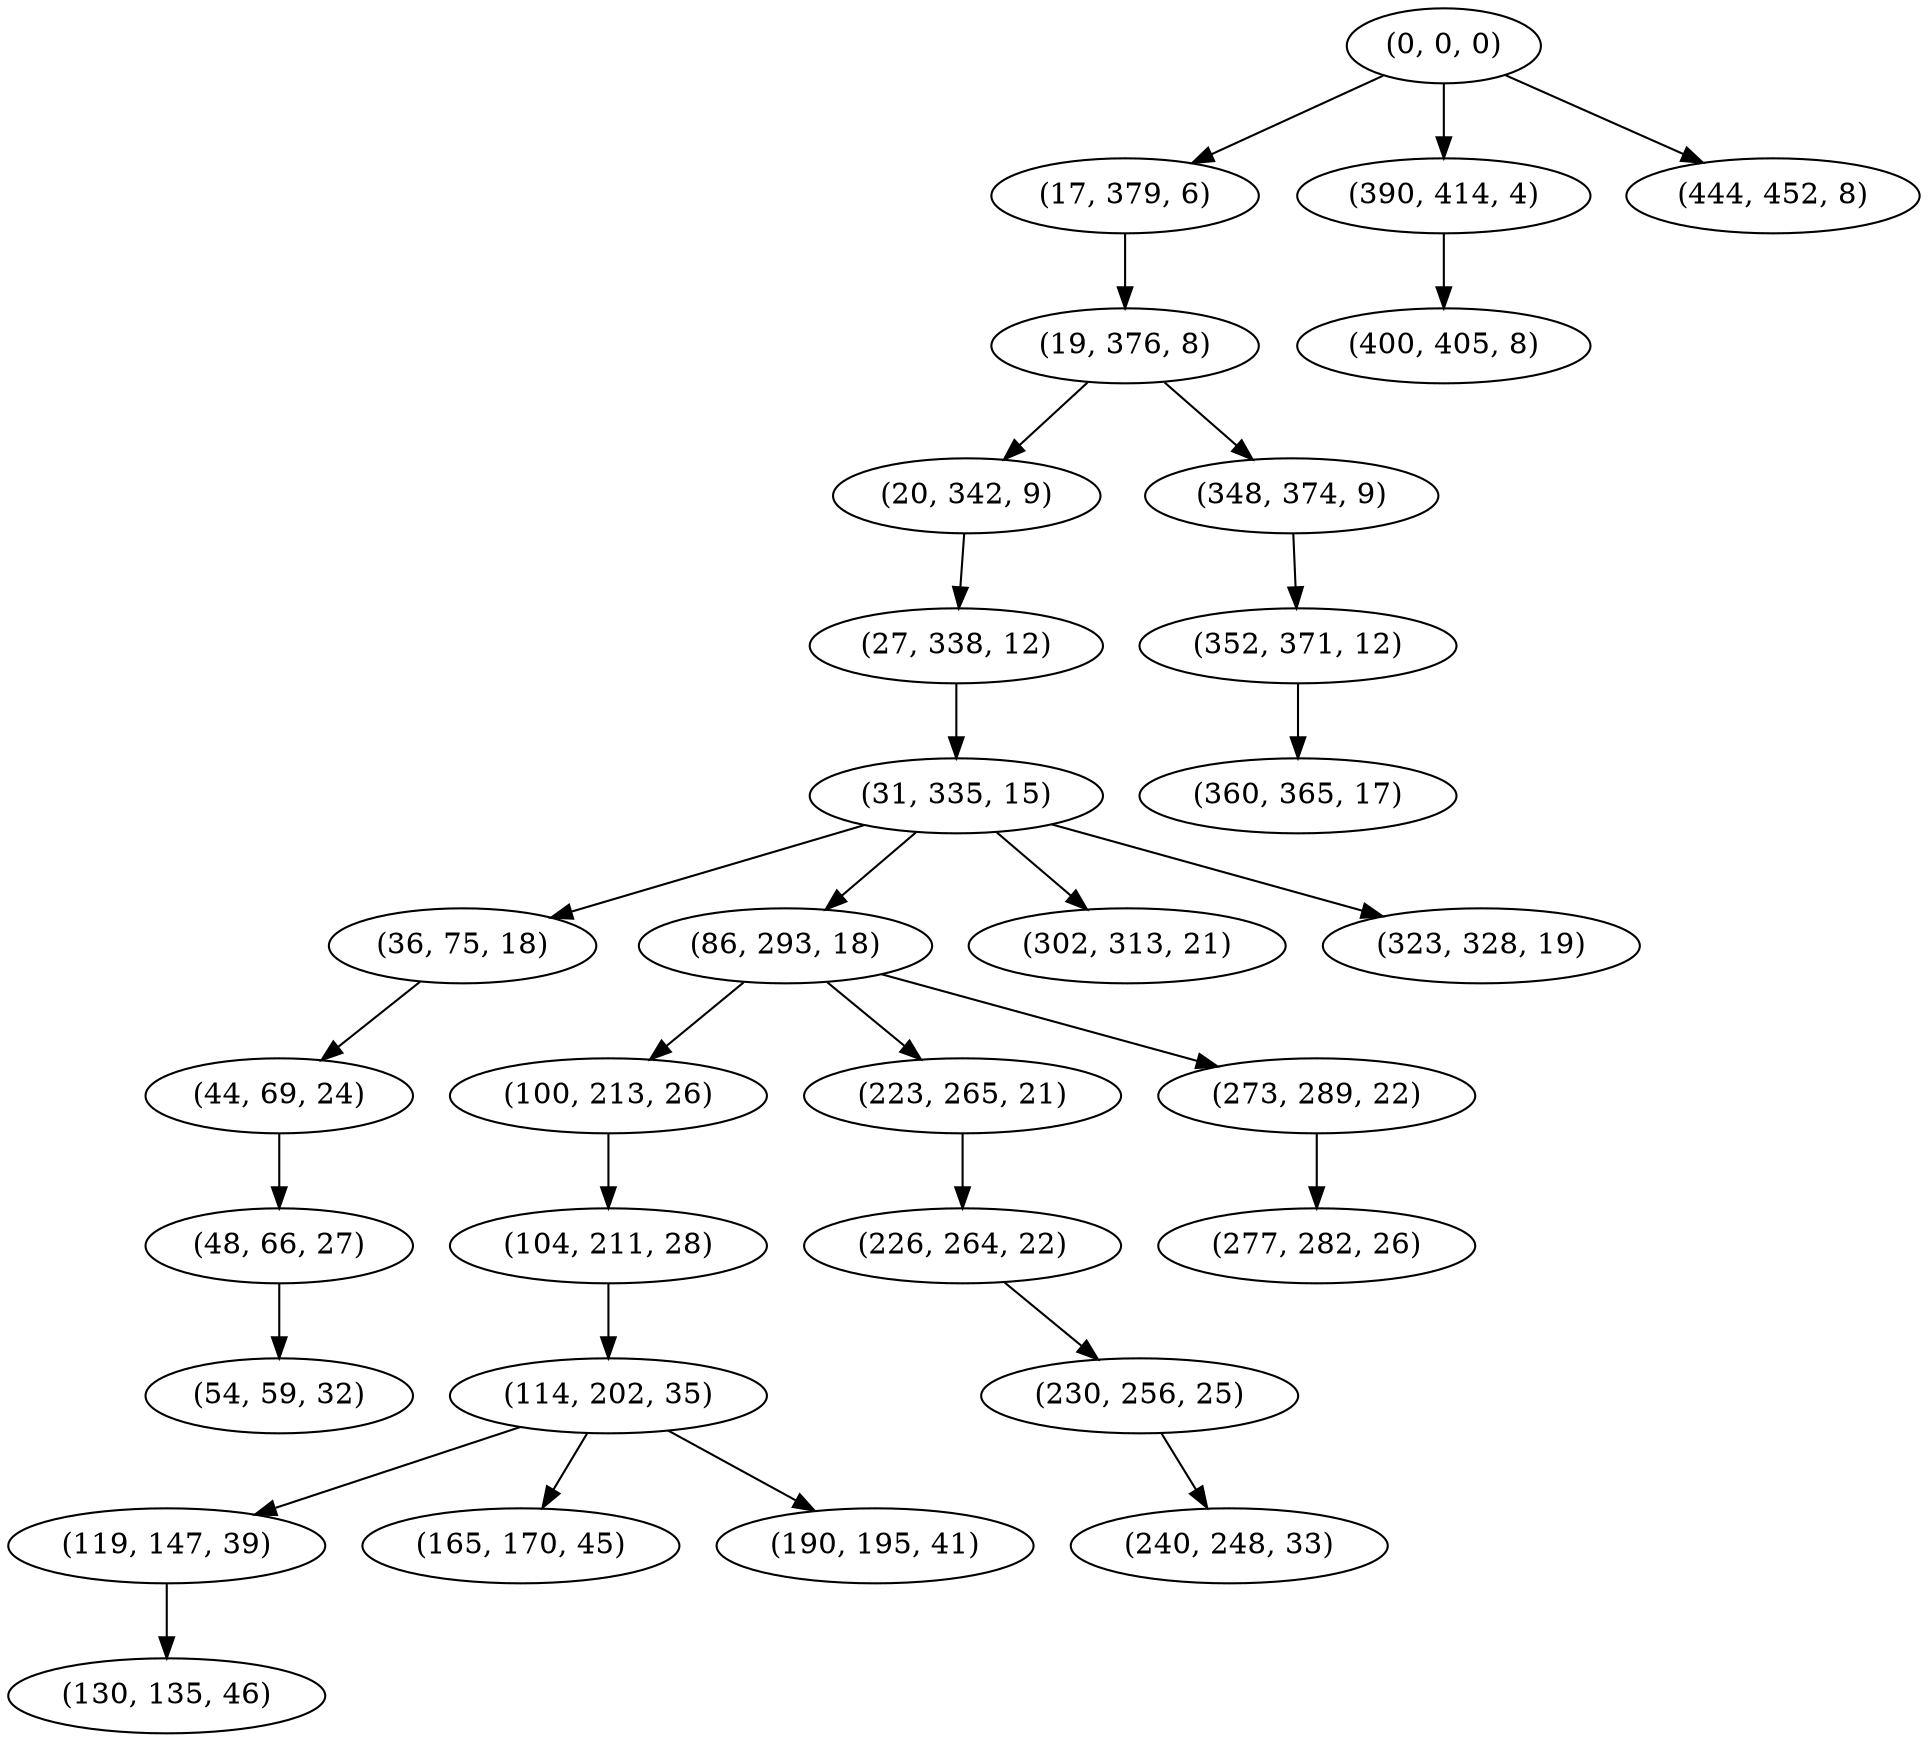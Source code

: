digraph tree {
    "(0, 0, 0)";
    "(17, 379, 6)";
    "(19, 376, 8)";
    "(20, 342, 9)";
    "(27, 338, 12)";
    "(31, 335, 15)";
    "(36, 75, 18)";
    "(44, 69, 24)";
    "(48, 66, 27)";
    "(54, 59, 32)";
    "(86, 293, 18)";
    "(100, 213, 26)";
    "(104, 211, 28)";
    "(114, 202, 35)";
    "(119, 147, 39)";
    "(130, 135, 46)";
    "(165, 170, 45)";
    "(190, 195, 41)";
    "(223, 265, 21)";
    "(226, 264, 22)";
    "(230, 256, 25)";
    "(240, 248, 33)";
    "(273, 289, 22)";
    "(277, 282, 26)";
    "(302, 313, 21)";
    "(323, 328, 19)";
    "(348, 374, 9)";
    "(352, 371, 12)";
    "(360, 365, 17)";
    "(390, 414, 4)";
    "(400, 405, 8)";
    "(444, 452, 8)";
    "(0, 0, 0)" -> "(17, 379, 6)";
    "(0, 0, 0)" -> "(390, 414, 4)";
    "(0, 0, 0)" -> "(444, 452, 8)";
    "(17, 379, 6)" -> "(19, 376, 8)";
    "(19, 376, 8)" -> "(20, 342, 9)";
    "(19, 376, 8)" -> "(348, 374, 9)";
    "(20, 342, 9)" -> "(27, 338, 12)";
    "(27, 338, 12)" -> "(31, 335, 15)";
    "(31, 335, 15)" -> "(36, 75, 18)";
    "(31, 335, 15)" -> "(86, 293, 18)";
    "(31, 335, 15)" -> "(302, 313, 21)";
    "(31, 335, 15)" -> "(323, 328, 19)";
    "(36, 75, 18)" -> "(44, 69, 24)";
    "(44, 69, 24)" -> "(48, 66, 27)";
    "(48, 66, 27)" -> "(54, 59, 32)";
    "(86, 293, 18)" -> "(100, 213, 26)";
    "(86, 293, 18)" -> "(223, 265, 21)";
    "(86, 293, 18)" -> "(273, 289, 22)";
    "(100, 213, 26)" -> "(104, 211, 28)";
    "(104, 211, 28)" -> "(114, 202, 35)";
    "(114, 202, 35)" -> "(119, 147, 39)";
    "(114, 202, 35)" -> "(165, 170, 45)";
    "(114, 202, 35)" -> "(190, 195, 41)";
    "(119, 147, 39)" -> "(130, 135, 46)";
    "(223, 265, 21)" -> "(226, 264, 22)";
    "(226, 264, 22)" -> "(230, 256, 25)";
    "(230, 256, 25)" -> "(240, 248, 33)";
    "(273, 289, 22)" -> "(277, 282, 26)";
    "(348, 374, 9)" -> "(352, 371, 12)";
    "(352, 371, 12)" -> "(360, 365, 17)";
    "(390, 414, 4)" -> "(400, 405, 8)";
}
